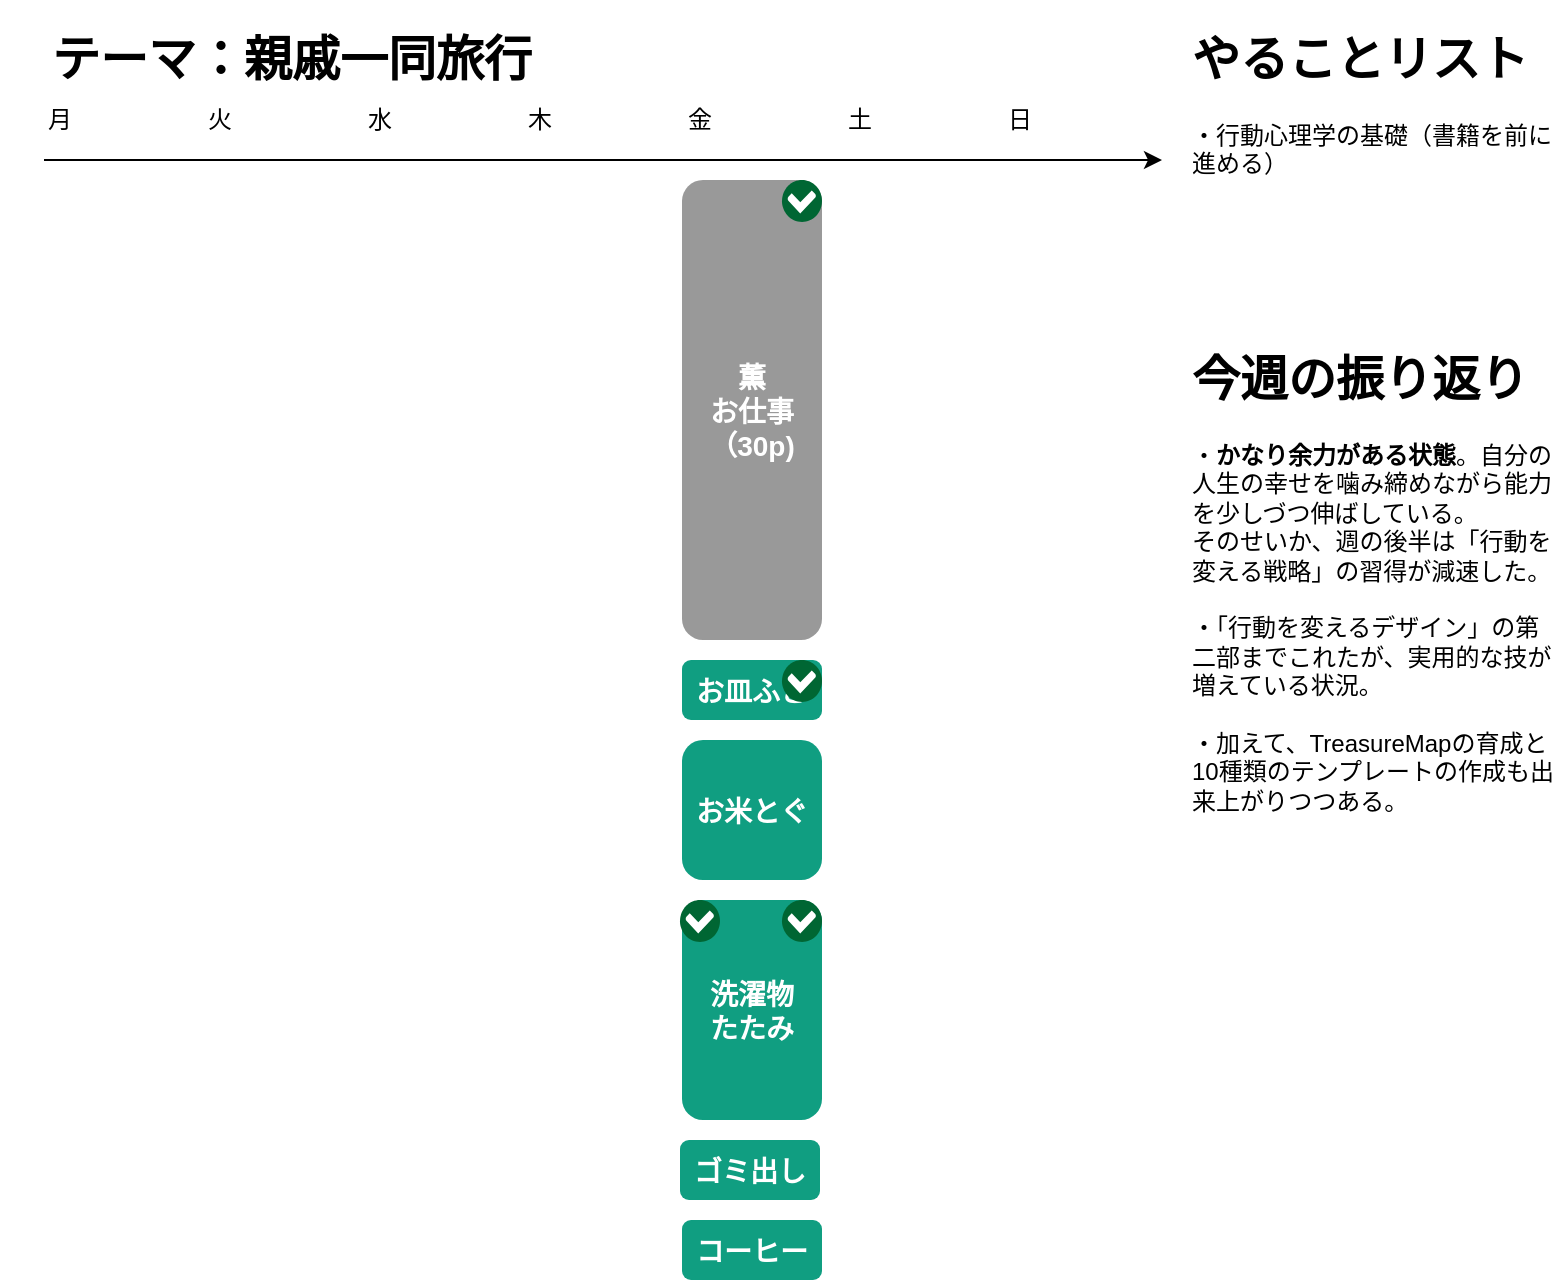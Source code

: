 <mxfile version="22.1.11" type="github">
  <diagram name="20231222" id="fWnAwtYzaFjnDb0Ai4UA">
    <mxGraphModel dx="1434" dy="818" grid="1" gridSize="10" guides="1" tooltips="1" connect="1" arrows="1" fold="1" page="1" pageScale="1" pageWidth="827" pageHeight="1169" math="0" shadow="0">
      <root>
        <mxCell id="0" />
        <mxCell id="1" parent="0" />
        <mxCell id="0SGao8oZKVO_nWCi-jgn-1" value="火" style="text;html=1;strokeColor=none;fillColor=none;align=center;verticalAlign=middle;whiteSpace=wrap;rounded=0;shadow=0;" vertex="1" parent="1">
          <mxGeometry x="99" y="75" width="60" height="30" as="geometry" />
        </mxCell>
        <mxCell id="0SGao8oZKVO_nWCi-jgn-2" value="水" style="text;html=1;strokeColor=none;fillColor=none;align=center;verticalAlign=middle;whiteSpace=wrap;rounded=0;shadow=0;" vertex="1" parent="1">
          <mxGeometry x="179" y="75" width="60" height="30" as="geometry" />
        </mxCell>
        <mxCell id="0SGao8oZKVO_nWCi-jgn-3" value="木" style="text;html=1;strokeColor=none;fillColor=none;align=center;verticalAlign=middle;whiteSpace=wrap;rounded=0;shadow=0;" vertex="1" parent="1">
          <mxGeometry x="259" y="75" width="60" height="30" as="geometry" />
        </mxCell>
        <mxCell id="0SGao8oZKVO_nWCi-jgn-4" value="金" style="text;html=1;strokeColor=none;fillColor=none;align=center;verticalAlign=middle;whiteSpace=wrap;rounded=0;shadow=0;" vertex="1" parent="1">
          <mxGeometry x="339" y="75" width="60" height="30" as="geometry" />
        </mxCell>
        <mxCell id="0SGao8oZKVO_nWCi-jgn-5" value="土" style="text;html=1;strokeColor=none;fillColor=none;align=center;verticalAlign=middle;whiteSpace=wrap;rounded=0;shadow=0;" vertex="1" parent="1">
          <mxGeometry x="419" y="75" width="60" height="30" as="geometry" />
        </mxCell>
        <mxCell id="0SGao8oZKVO_nWCi-jgn-6" value="日" style="text;html=1;strokeColor=none;fillColor=none;align=center;verticalAlign=middle;whiteSpace=wrap;rounded=0;shadow=0;" vertex="1" parent="1">
          <mxGeometry x="499" y="75" width="60" height="30" as="geometry" />
        </mxCell>
        <mxCell id="0SGao8oZKVO_nWCi-jgn-7" value="月" style="text;html=1;strokeColor=none;fillColor=none;align=center;verticalAlign=middle;whiteSpace=wrap;rounded=0;shadow=0;" vertex="1" parent="1">
          <mxGeometry x="19" y="75" width="60" height="30" as="geometry" />
        </mxCell>
        <mxCell id="0SGao8oZKVO_nWCi-jgn-8" value="&lt;h1&gt;テーマ：親戚一同旅行&lt;/h1&gt;" style="text;html=1;strokeColor=none;fillColor=none;spacing=5;spacingTop=-20;whiteSpace=wrap;overflow=hidden;rounded=0;shadow=0;" vertex="1" parent="1">
          <mxGeometry x="40" y="40" width="480" height="40" as="geometry" />
        </mxCell>
        <mxCell id="0SGao8oZKVO_nWCi-jgn-9" value="" style="endArrow=classic;html=1;rounded=0;shadow=0;" edge="1" parent="1">
          <mxGeometry width="50" height="50" relative="1" as="geometry">
            <mxPoint x="41" y="110" as="sourcePoint" />
            <mxPoint x="600" y="110" as="targetPoint" />
          </mxGeometry>
        </mxCell>
        <mxCell id="0SGao8oZKVO_nWCi-jgn-10" value="&lt;h1&gt;今週の振り返り&lt;/h1&gt;・&lt;b&gt;かなり余力がある状態&lt;/b&gt;。自分の人生の幸せを噛み締めながら能力を少しづつ伸ばしている。&lt;br&gt;そのせいか、週の後半は「行動を変える戦略」の習得が減速した。&lt;br&gt;&lt;br&gt;・「行動を変えるデザイン」の第二部までこれたが、実用的な技が増えている状況。&lt;br&gt;&lt;br&gt;・加えて、TreasureMapの育成と10種類のテンプレートの作成も出来上がりつつある。&lt;br&gt;&lt;span style=&quot;background-color: initial;&quot;&gt;&lt;br&gt;&lt;/span&gt;" style="text;html=1;strokeColor=none;fillColor=none;spacing=5;spacingTop=-20;whiteSpace=wrap;overflow=hidden;rounded=0;shadow=0;" vertex="1" parent="1">
          <mxGeometry x="610" y="200" width="190" height="370" as="geometry" />
        </mxCell>
        <mxCell id="0SGao8oZKVO_nWCi-jgn-11" value="&lt;h1&gt;&lt;/h1&gt;&lt;h1 style=&quot;border-color: var(--border-color);&quot;&gt;やることリスト&lt;/h1&gt;・行動心理学の基礎（書籍を前に進める）&lt;br&gt;" style="text;html=1;strokeColor=none;fillColor=none;spacing=5;spacingTop=-20;whiteSpace=wrap;overflow=hidden;rounded=0;shadow=0;" vertex="1" parent="1">
          <mxGeometry x="610" y="40" width="190" height="160" as="geometry" />
        </mxCell>
        <mxCell id="0SGao8oZKVO_nWCi-jgn-21" value="薫&#xa;お仕事&#xa;（30p)" style="rounded=1;fillColor=#999999;strokeColor=none;shadow=0;gradientColor=none;fontStyle=1;fontColor=#FFFFFF;fontSize=14;" vertex="1" parent="1">
          <mxGeometry x="360" y="120" width="70" height="230" as="geometry" />
        </mxCell>
        <mxCell id="0SGao8oZKVO_nWCi-jgn-32" value="お皿ふき" style="rounded=1;fillColor=#109e81;strokeColor=none;shadow=0;gradientColor=none;fontStyle=1;fontColor=#FFFFFF;fontSize=14;" vertex="1" parent="1">
          <mxGeometry x="360" y="360" width="70" height="30" as="geometry" />
        </mxCell>
        <mxCell id="0SGao8oZKVO_nWCi-jgn-33" value="洗濯物&#xa;たたみ" style="rounded=1;fillColor=#109e81;strokeColor=none;shadow=0;gradientColor=none;fontStyle=1;fontColor=#FFFFFF;fontSize=14;" vertex="1" parent="1">
          <mxGeometry x="360" y="480" width="70" height="110" as="geometry" />
        </mxCell>
        <mxCell id="0SGao8oZKVO_nWCi-jgn-34" value="" style="shadow=0;dashed=0;html=1;strokeColor=none;fillColor=#006633;labelPosition=center;verticalLabelPosition=bottom;verticalAlign=top;align=center;outlineConnect=0;shape=mxgraph.veeam.checked;" vertex="1" parent="1">
          <mxGeometry x="359" y="480" width="20" height="21" as="geometry" />
        </mxCell>
        <mxCell id="0SGao8oZKVO_nWCi-jgn-36" value="" style="shadow=0;dashed=0;html=1;strokeColor=none;fillColor=#006633;labelPosition=center;verticalLabelPosition=bottom;verticalAlign=top;align=center;outlineConnect=0;shape=mxgraph.veeam.checked;" vertex="1" parent="1">
          <mxGeometry x="410" y="480" width="20" height="21" as="geometry" />
        </mxCell>
        <mxCell id="0SGao8oZKVO_nWCi-jgn-37" value="" style="shadow=0;dashed=0;html=1;strokeColor=none;fillColor=#006633;labelPosition=center;verticalLabelPosition=bottom;verticalAlign=top;align=center;outlineConnect=0;shape=mxgraph.veeam.checked;" vertex="1" parent="1">
          <mxGeometry x="410" y="360" width="20" height="21" as="geometry" />
        </mxCell>
        <mxCell id="0SGao8oZKVO_nWCi-jgn-38" value="" style="shadow=0;dashed=0;html=1;strokeColor=none;fillColor=#006633;labelPosition=center;verticalLabelPosition=bottom;verticalAlign=top;align=center;outlineConnect=0;shape=mxgraph.veeam.checked;" vertex="1" parent="1">
          <mxGeometry x="410" y="120" width="20" height="21" as="geometry" />
        </mxCell>
        <mxCell id="0SGao8oZKVO_nWCi-jgn-39" value="お米とぐ" style="rounded=1;fillColor=#109e81;strokeColor=none;shadow=0;gradientColor=none;fontStyle=1;fontColor=#FFFFFF;fontSize=14;" vertex="1" parent="1">
          <mxGeometry x="360" y="400" width="70" height="70" as="geometry" />
        </mxCell>
        <mxCell id="0SGao8oZKVO_nWCi-jgn-40" value="ゴミ出し" style="rounded=1;fillColor=#109e81;strokeColor=none;shadow=0;gradientColor=none;fontStyle=1;fontColor=#FFFFFF;fontSize=14;" vertex="1" parent="1">
          <mxGeometry x="359" y="600" width="70" height="30" as="geometry" />
        </mxCell>
        <mxCell id="0SGao8oZKVO_nWCi-jgn-41" value="コーヒー" style="rounded=1;fillColor=#109e81;strokeColor=none;shadow=0;gradientColor=none;fontStyle=1;fontColor=#FFFFFF;fontSize=14;" vertex="1" parent="1">
          <mxGeometry x="360" y="640" width="70" height="30" as="geometry" />
        </mxCell>
      </root>
    </mxGraphModel>
  </diagram>
</mxfile>
